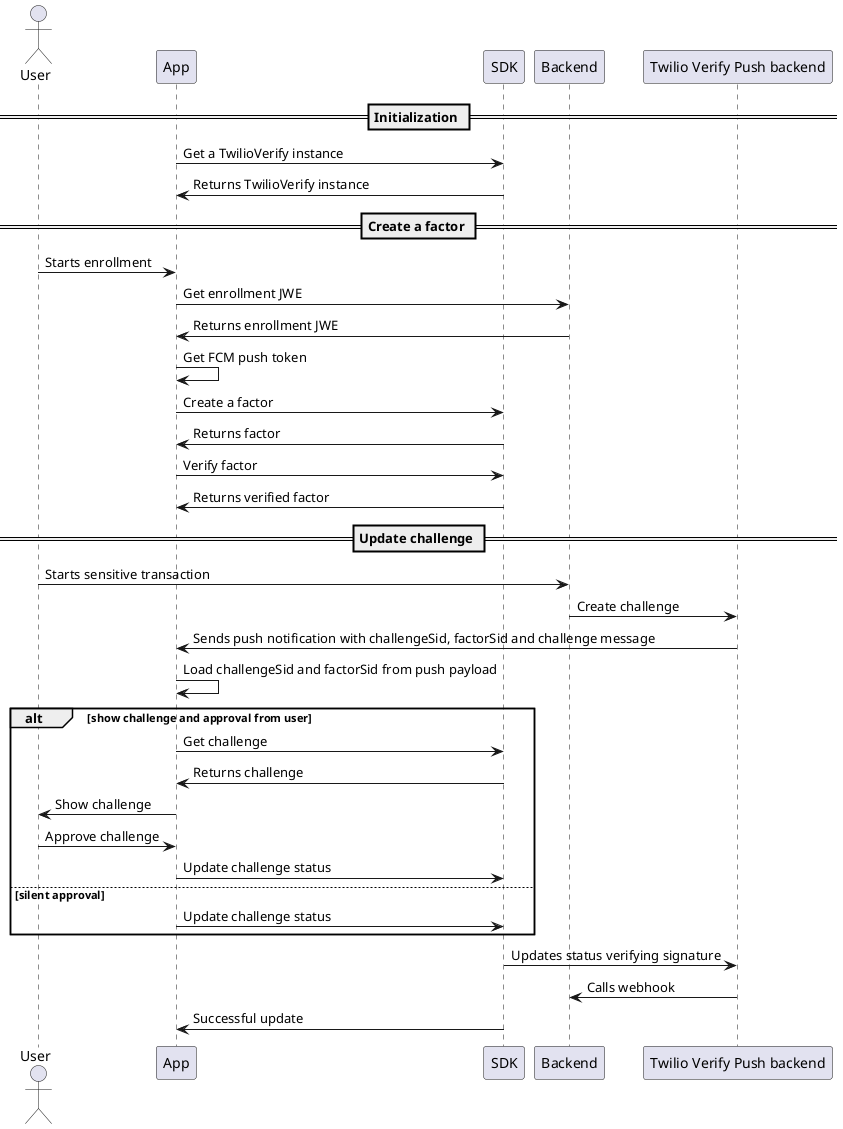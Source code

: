 @startuml Flow

actor User
participant App
participant SDK
participant Backend
participant "Twilio Verify Push backend" as VerifyPush 

== Initialization ==
App -> SDK : Get a TwilioVerify instance
SDK -> App : Returns TwilioVerify instance
== Create a factor ==
User -> App : Starts enrollment
App -> Backend : Get enrollment JWE
Backend -> App : Returns enrollment JWE
App -> App : Get FCM push token
App -> SDK : Create a factor
SDK -> App : Returns factor
App -> SDK : Verify factor
SDK -> App : Returns verified factor
== Update challenge ==
User -> Backend : Starts sensitive transaction
Backend -> VerifyPush : Create challenge
VerifyPush -> App : Sends push notification with challengeSid, factorSid and challenge message
App -> App : Load challengeSid and factorSid from push payload
alt show challenge and approval from user
    App -> SDK : Get challenge
    SDK -> App : Returns challenge
    App -> User : Show challenge
    User -> App : Approve challenge
    App -> SDK: Update challenge status
else silent approval
    App -> SDK: Update challenge status
end
SDK -> VerifyPush : Updates status verifying signature
VerifyPush -> Backend : Calls webhook
SDK -> App : Successful update

@enduml